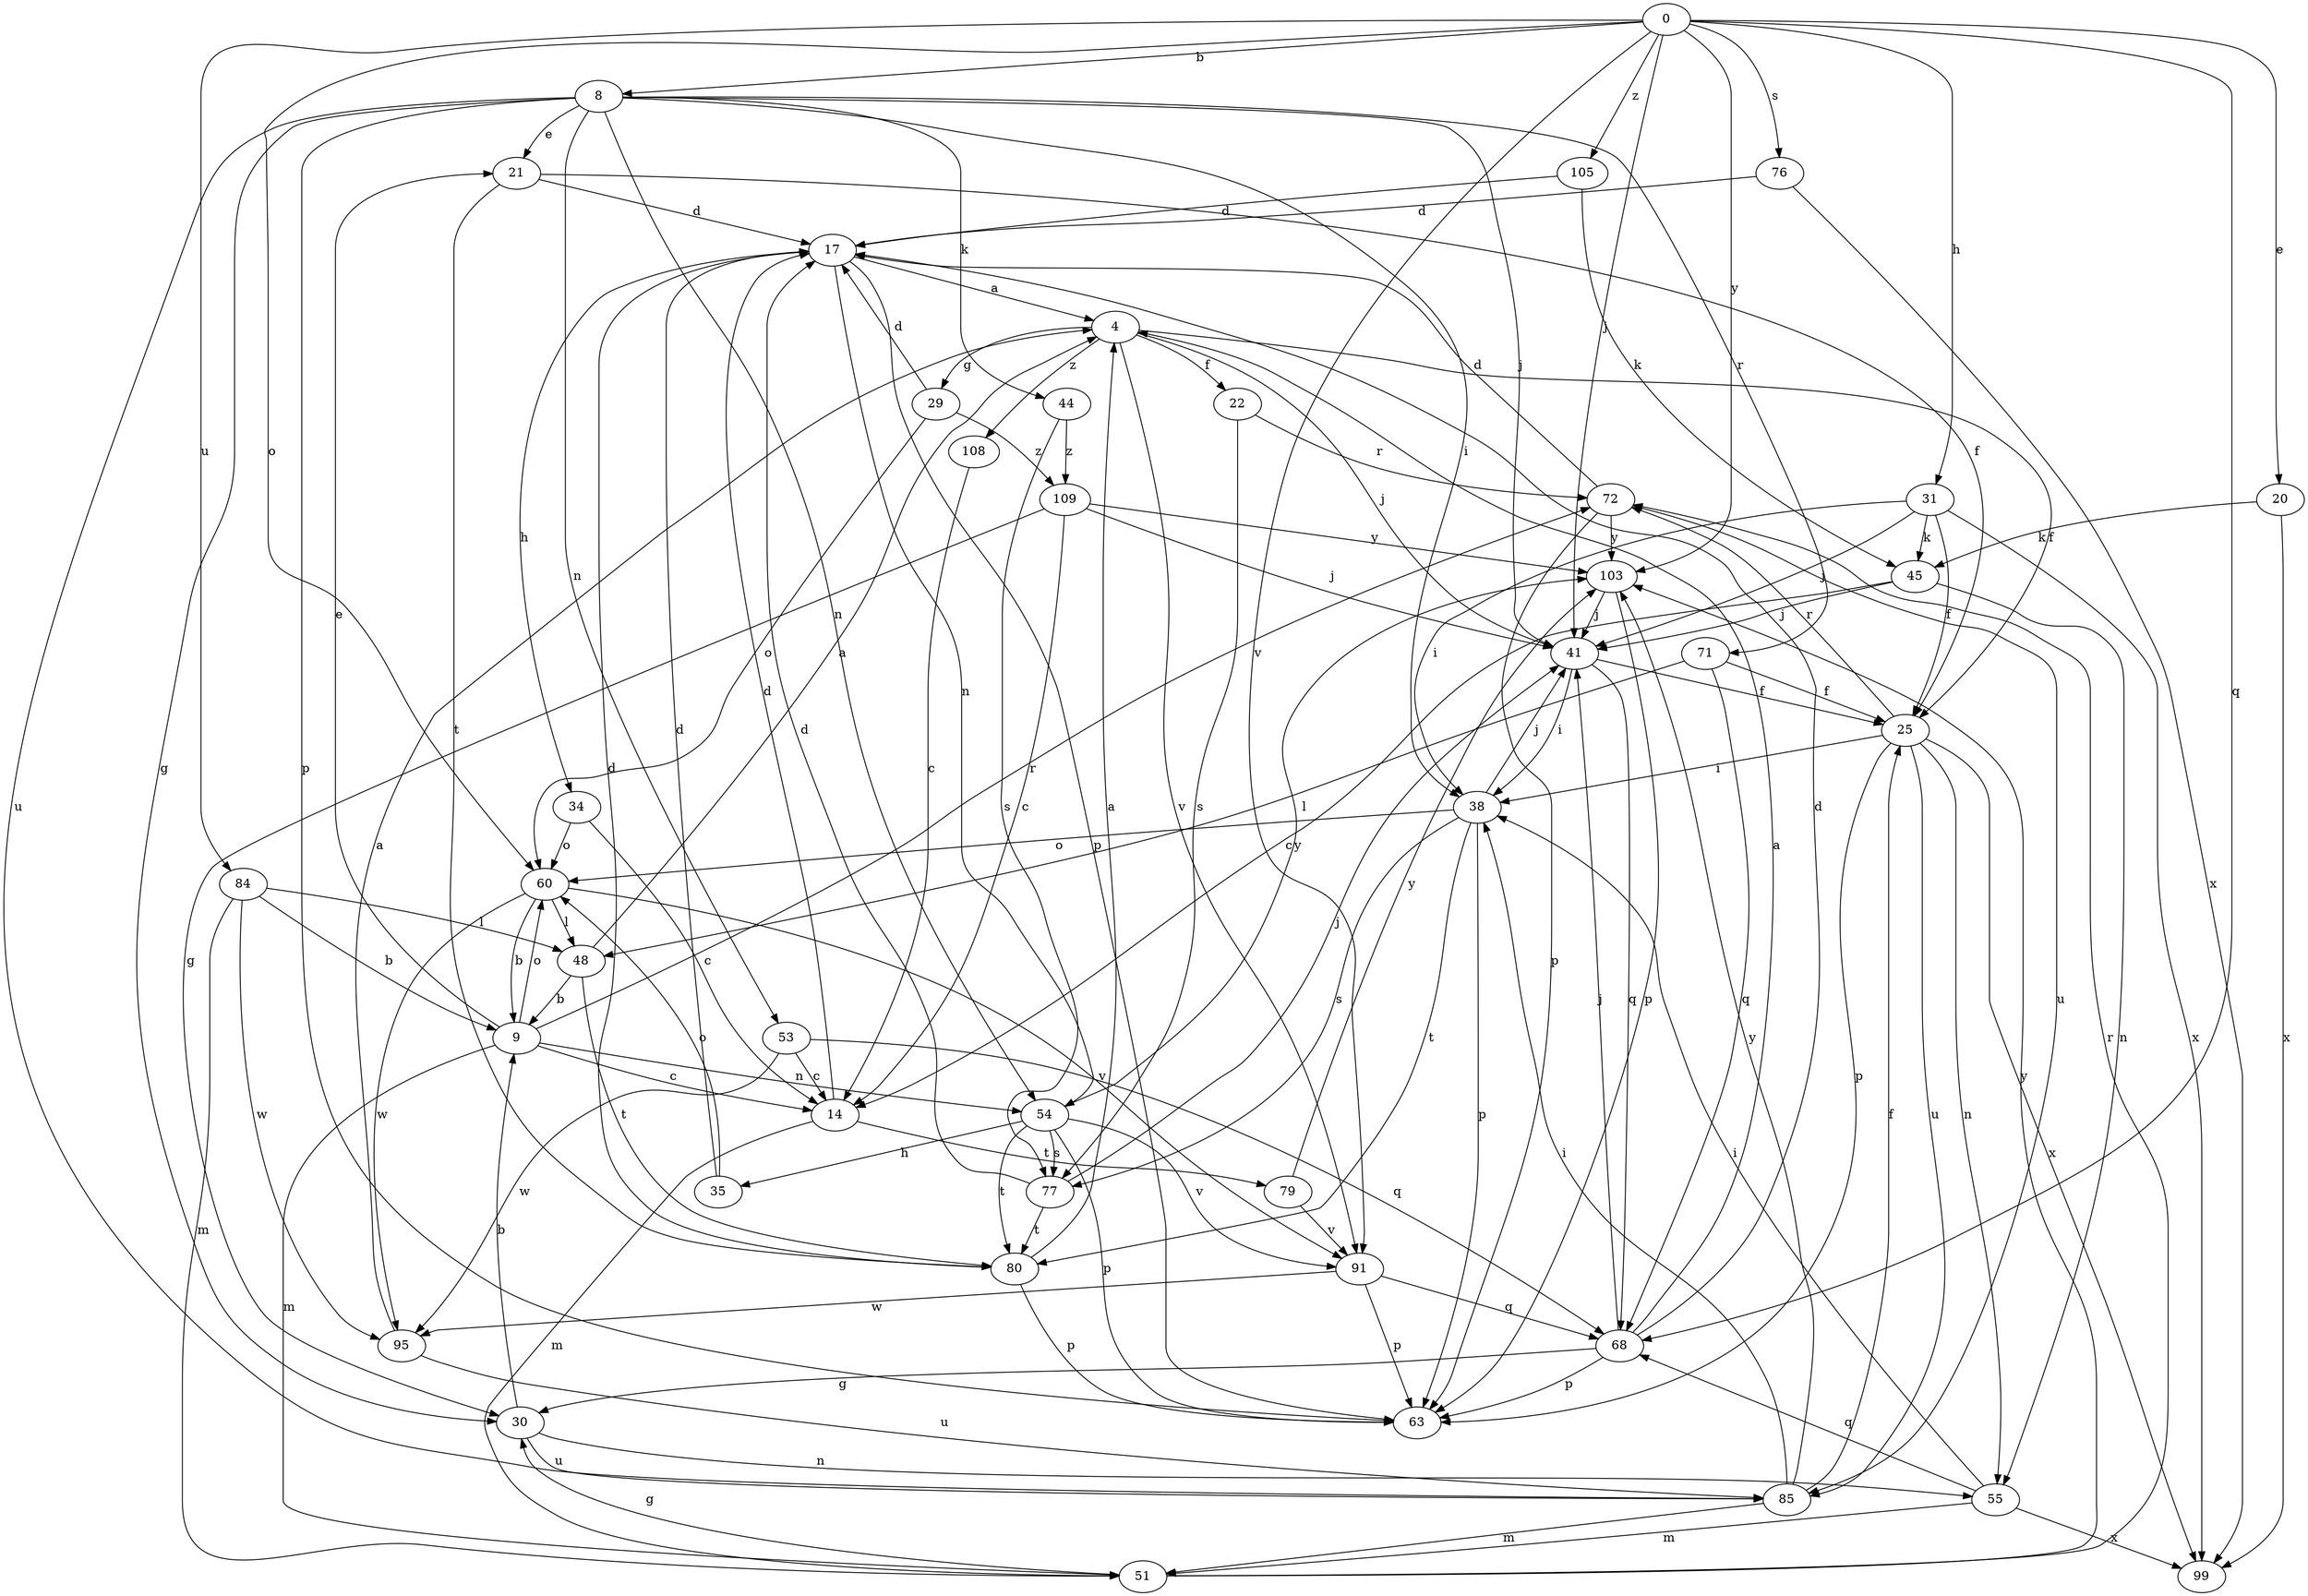 strict digraph  {
0;
4;
8;
9;
14;
17;
20;
21;
22;
25;
29;
30;
31;
34;
35;
38;
41;
44;
45;
48;
51;
53;
54;
55;
60;
63;
68;
71;
72;
76;
77;
79;
80;
84;
85;
91;
95;
99;
103;
105;
108;
109;
0 -> 8  [label=b];
0 -> 20  [label=e];
0 -> 31  [label=h];
0 -> 41  [label=j];
0 -> 60  [label=o];
0 -> 68  [label=q];
0 -> 76  [label=s];
0 -> 84  [label=u];
0 -> 91  [label=v];
0 -> 103  [label=y];
0 -> 105  [label=z];
4 -> 22  [label=f];
4 -> 25  [label=f];
4 -> 29  [label=g];
4 -> 41  [label=j];
4 -> 91  [label=v];
4 -> 108  [label=z];
8 -> 21  [label=e];
8 -> 30  [label=g];
8 -> 38  [label=i];
8 -> 41  [label=j];
8 -> 44  [label=k];
8 -> 53  [label=n];
8 -> 54  [label=n];
8 -> 63  [label=p];
8 -> 71  [label=r];
8 -> 85  [label=u];
9 -> 14  [label=c];
9 -> 21  [label=e];
9 -> 51  [label=m];
9 -> 54  [label=n];
9 -> 60  [label=o];
9 -> 72  [label=r];
14 -> 17  [label=d];
14 -> 51  [label=m];
14 -> 79  [label=t];
17 -> 4  [label=a];
17 -> 34  [label=h];
17 -> 54  [label=n];
17 -> 63  [label=p];
20 -> 45  [label=k];
20 -> 99  [label=x];
21 -> 17  [label=d];
21 -> 25  [label=f];
21 -> 80  [label=t];
22 -> 72  [label=r];
22 -> 77  [label=s];
25 -> 38  [label=i];
25 -> 55  [label=n];
25 -> 63  [label=p];
25 -> 72  [label=r];
25 -> 85  [label=u];
25 -> 99  [label=x];
29 -> 17  [label=d];
29 -> 60  [label=o];
29 -> 109  [label=z];
30 -> 9  [label=b];
30 -> 55  [label=n];
30 -> 85  [label=u];
31 -> 25  [label=f];
31 -> 38  [label=i];
31 -> 41  [label=j];
31 -> 45  [label=k];
31 -> 99  [label=x];
34 -> 14  [label=c];
34 -> 60  [label=o];
35 -> 17  [label=d];
35 -> 60  [label=o];
38 -> 41  [label=j];
38 -> 60  [label=o];
38 -> 63  [label=p];
38 -> 77  [label=s];
38 -> 80  [label=t];
41 -> 25  [label=f];
41 -> 38  [label=i];
41 -> 68  [label=q];
44 -> 77  [label=s];
44 -> 109  [label=z];
45 -> 14  [label=c];
45 -> 41  [label=j];
45 -> 55  [label=n];
48 -> 4  [label=a];
48 -> 9  [label=b];
48 -> 80  [label=t];
51 -> 30  [label=g];
51 -> 72  [label=r];
51 -> 103  [label=y];
53 -> 14  [label=c];
53 -> 68  [label=q];
53 -> 95  [label=w];
54 -> 35  [label=h];
54 -> 63  [label=p];
54 -> 77  [label=s];
54 -> 80  [label=t];
54 -> 91  [label=v];
54 -> 103  [label=y];
55 -> 38  [label=i];
55 -> 51  [label=m];
55 -> 68  [label=q];
55 -> 99  [label=x];
60 -> 9  [label=b];
60 -> 48  [label=l];
60 -> 91  [label=v];
60 -> 95  [label=w];
68 -> 4  [label=a];
68 -> 17  [label=d];
68 -> 30  [label=g];
68 -> 41  [label=j];
68 -> 63  [label=p];
71 -> 25  [label=f];
71 -> 48  [label=l];
71 -> 68  [label=q];
72 -> 17  [label=d];
72 -> 63  [label=p];
72 -> 85  [label=u];
72 -> 103  [label=y];
76 -> 17  [label=d];
76 -> 99  [label=x];
77 -> 17  [label=d];
77 -> 41  [label=j];
77 -> 80  [label=t];
79 -> 91  [label=v];
79 -> 103  [label=y];
80 -> 4  [label=a];
80 -> 17  [label=d];
80 -> 63  [label=p];
84 -> 9  [label=b];
84 -> 48  [label=l];
84 -> 51  [label=m];
84 -> 95  [label=w];
85 -> 25  [label=f];
85 -> 38  [label=i];
85 -> 51  [label=m];
85 -> 103  [label=y];
91 -> 63  [label=p];
91 -> 68  [label=q];
91 -> 95  [label=w];
95 -> 4  [label=a];
95 -> 85  [label=u];
103 -> 41  [label=j];
103 -> 63  [label=p];
105 -> 17  [label=d];
105 -> 45  [label=k];
108 -> 14  [label=c];
109 -> 14  [label=c];
109 -> 30  [label=g];
109 -> 41  [label=j];
109 -> 103  [label=y];
}
